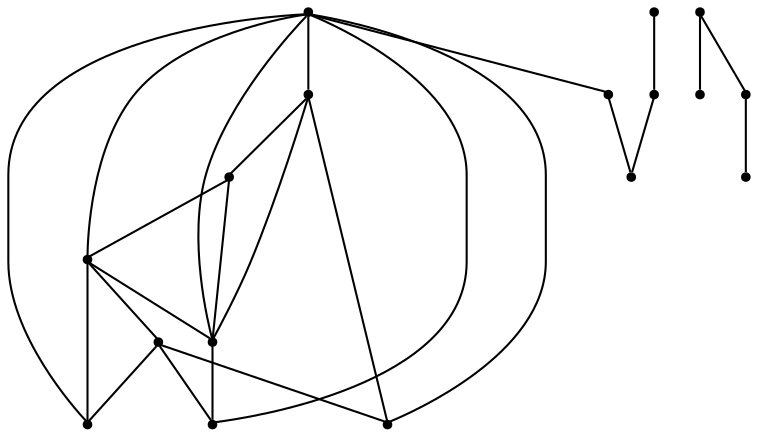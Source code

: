 graph {
  node [shape=point,comment="{\"directed\":false,\"doi\":\"10.1007/978-3-642-36763-2_34\",\"figure\":\"4 (8)\"}"]

  v0 [pos="1731.8611434021652,754.2285897253546"]
  v1 [pos="1701.6945126716869,793.7382476933202"]
  v2 [pos="1690.4396219162231,756.8987743249795"]
  v3 [pos="1688.3098986842597,698.3099331327007"]
  v4 [pos="1678.8061992364442,677.194163045225"]
  v5 [pos="1673.8827710661294,812.1652016941393"]
  v6 [pos="1650.760956973313,684.8443597212039"]
  v7 [pos="1644.0769529321367,793.6464256207137"]
  v8 [pos="1637.1512089050063,737.1913666087572"]
  v9 [pos="1622.833514837565,678.0566800762745"]
  v10 [pos="1621.1656711760809,694.5843987906833"]
  v11 [pos="1592.7232551105226,731.0476496572396"]
  v12 [pos="1604.4024871836132,684.7495171856827"]
  v13 [pos="1581.1263208849996,684.6910155881772"]
  v14 [pos="1697.1683855521137,684.6576951130762"]
  v15 [pos="1744.0084265890007,684.6576951130762"]
  v16 [pos="1674.1997466181824,835.800165029852"]

  v5 -- v13 [id="-3",pos="1673.8827710661294,812.1652016941393 1581.1107011543634,812.3287836067296 1581.1107011543634,812.3287836067296 1581.1107011543634,812.3287836067296 1581.1263208849996,684.6910155881772 1581.1263208849996,684.6910155881772 1581.1263208849996,684.6910155881772"]
  v5 -- v15 [id="-4",pos="1673.8827710661294,812.1652016941393 1745.5459361640978,812.3287836067296 1745.5459361640978,812.3287836067296 1745.5459361640978,812.3287836067296 1744.0084265890007,684.6576951130762 1744.0084265890007,684.6576951130762 1744.0084265890007,684.6576951130762"]
  v1 -- v2 [id="-5",pos="1701.6945126716869,793.7382476933202 1701.7589480370707,792.6711260941472 1701.7081282413656,792.4416106555639 1701.5726087861522,791.8295694860083 1701.1389465294696,789.870783388659 1700.2674228217177,785.9534655487321 1698.3994175611251,779.8024041031796 1696.5356114949195,773.647272981279 1693.6751966275583,765.2583982537528 1692.2450528180352,761.0620532292016 1690.4396219162231,756.8987743249795 1690.4396219162231,756.8987743249795 1690.4396219162231,756.8987743249795"]
  v13 -- v12 [id="-13",pos="1581.1263208849996,684.6910155881772 1604.4024871836132,684.7495171856827 1604.4024871836132,684.7495171856827 1604.4024871836132,684.7495171856827"]
  v12 -- v6 [id="-14",pos="1604.4024871836132,684.7495171856827 1650.760956973313,684.8443597212039 1650.760956973313,684.8443597212039 1650.760956973313,684.8443597212039"]
  v6 -- v14 [id="-15",pos="1650.760956973313,684.8443597212039 1697.1683855521137,684.6576951130762 1697.1683855521137,684.6576951130762 1697.1683855521137,684.6576951130762"]
  v14 -- v15 [id="-16",pos="1697.1683855521137,684.6576951130762 1744.0084265890007,684.6576951130762 1744.0084265890007,684.6576951130762 1744.0084265890007,684.6576951130762"]
  v13 -- v11 [id="-17",pos="1581.1263208849996,684.6910155881772 1592.7232551105226,731.0476496572396 1592.7232551105226,731.0476496572396 1592.7232551105226,731.0476496572396"]
  v13 -- v15 [id="-19",pos="1581.1263208849996,684.6910155881772 1581.540164216659,742.738271882679 1581.540164216659,742.738271882679 1581.540164216659,742.738271882679 1745.5459361640978,742.7965827141057 1745.5459361640978,742.7965827141057 1745.5459361640978,742.7965827141057 1744.0084265890007,684.6576951130762 1744.0084265890007,684.6576951130762 1744.0084265890007,684.6576951130762"]
  v11 -- v5 [id="-24",pos="1592.7232551105226,731.0476496572396 1673.8827710661294,812.1652016941393 1673.8827710661294,812.1652016941393 1673.8827710661294,812.1652016941393"]
  v11 -- v16 [id="-27",pos="1592.7232551105226,731.0476496572396 1596.0673408222647,737.7664627477143 1596.0673408222647,737.7664627477143 1596.0673408222647,737.7664627477143 1599.223735269744,744.1217710749926 1605.528380272559,756.8362030511257 1613.8301875754419,770.2259469462906 1622.1361940727115,783.6197605178036 1632.4352909239774,797.6970253610446 1642.838604145027,808.7281374576481 1653.2461165604634,819.7549255231316 1663.7578453456836,827.7396305183258 1669.0115465169429,831.7319830159229 1674.2695741309037,835.7240811587483 1669.0115465169429,831.7319830159229 1669.0115465169429,831.7319830159229 1674.1997466181824,835.800165029852 1674.1997466181824,835.800165029852 1674.1997466181824,835.800165029852"]
  v8 -- v7 [id="-30",pos="1637.1512089050063,737.1913666087572 1636.9551510640488,740.8294029092882 1636.9551510640488,740.8294029092882 1636.9551510640488,740.8294029092882 1636.642374706383,744.7426510728669 1636.0211484337526,752.5772867527207 1636.146233527156,759.9408573952688 1636.2713186205594,767.308752068937 1637.1428423283114,774.2058360600712 1638.5687869434475,779.7400871840975 1640.0031299473576,785.270014277004 1641.9921483552816,789.4373628575743 1642.9886299081222,791.5169674715112 1643.3000701584833,792.1681156872253 1643.4168602523687,792.4122962681181 1644.0769529321367,793.6464256207137"]
  v8 -- v10 [id="-31",pos="1637.1512089050063,737.1913666087572 1636.3339247914184,734.8617312541771 1636.3339247914184,734.8617312541771 1636.3339247914184,734.8617312541771 1635.3999221611223,732.6239179722033 1633.5319169005297,728.148291408256 1630.892405107582,721.0637479503322 1628.2488213685622,713.9751348160602 1624.825587205043,704.2776047878118 1623.1202052907063,699.4311289666334 1621.1656711760809,694.5843987906833 1621.1656711760809,694.5843987906833 1621.1656711760809,694.5843987906833"]
  v6 -- v0 [id="-32",pos="1650.760956973313,684.8443597212039 1731.8611434021652,754.2285897253546 1731.8611434021652,754.2285897253546 1731.8611434021652,754.2285897253546"]
  v5 -- v0 [id="-33",pos="1673.8827710661294,812.1652016941393 1731.8611434021652,754.2285897253546 1731.8611434021652,754.2285897253546 1731.8611434021652,754.2285897253546"]
  v16 -- v5 [id="-35",pos="1674.1997466181824,835.800165029852 1673.7399666448964,833.2570942274158 1673.7399666448964,833.2570942274158 1673.7399666448964,833.2570942274158 1673.531533905329,831.1027093105805 1673.1103419834924,826.7934307673663 1673.1103419834924,822.9595412925777 1673.1103419834924,819.1256518177892 1673.531533905329,815.7666427018827 1673.7399666448964,814.0830684675813 1673.8827710661294,812.1652016941393 1673.8827710661294,812.1652016941393 1673.8827710661294,812.1652016941393"]
  v4 -- v3 [id="-37",pos="1678.8061992364442,677.194163045225 1679.7651743485108,678.8276293894891 1679.7651743485108,678.8276293894891 1679.7651743485108,678.8276293894891 1680.7242448968138,680.4778831486896 1682.633860356331,683.7743209907421 1684.2142844255789,687.241430884648 1685.794581246512,690.7087951333256 1687.0370337917727,694.3427617575081 1687.6583873127179,696.1596178922135 1688.2796135853482,697.9767283816908 1687.6583873127179,696.1596178922135 1687.6583873127179,696.1596178922135 1688.3098986842597,698.3099331327007 1688.3098986842597,698.3099331327007 1688.3098986842597,698.3099331327007"]
  v2 -- v3 [id="-38",pos="1690.4396219162231,756.8987743249795 1689.9433853007602,753.6941585555335 1689.9433853007602,753.6941585555335 1689.9433853007602,753.6941585555335 1689.2595528572706,750.7103227279779 1687.891887970292,744.7426510728669 1686.8328002465921,738.1540994198815 1685.7779117172793,731.5655477668962 1685.0314731029307,724.3558617612648 1685.3400502662098,717.7383136642985 1685.6528266238759,711.1161871814404 1687.02036426254,705.0861986072474 1687.7041967060293,702.0731119809391 1688.3098986842597,698.3099331327007 1688.3098986842597,698.3099331327007 1688.3098986842597,698.3099331327007"]
  v14 -- v16 [id="-39",pos="1697.1683855521137,684.6576951130762 1697.0610197865399,812.3036024843251 1697.0610197865399,812.3036024843251 1697.0610197865399,812.3036024843251 1692.657846351098,822.9053637261921 1683.6221980170274,829.3148496198561 1679.1022106286412,832.5194653893021 1674.582223240255,835.7240811587483 1679.1022106286412,832.5194653893021 1679.1022106286412,832.5194653893021 1674.1997466181824,835.800165029852 1674.1997466181824,835.800165029852 1674.1997466181824,835.800165029852"]
  v14 -- v0 [id="-40",pos="1697.1683855521137,684.6576951130762 1731.8611434021652,754.2285897253546 1731.8611434021652,754.2285897253546 1731.8611434021652,754.2285897253546"]
  v12 -- v11 [id="-49",pos="1604.4024871836132,684.7495171856827 1592.7232551105226,731.0476496572396 1592.7232551105226,731.0476496572396 1592.7232551105226,731.0476496572396"]
  v10 -- v9 [id="-52",pos="1621.1656711760809,694.5843987906833 1621.1407155944771,693.2510035141137 1621.1460987946675,693.1054847646119 1621.1604539951759,692.7174347659405 1621.2062633884875,691.471350739072 1621.306407812199,688.9875763928032 1621.6149849754781,686.3122729033965 1621.9276340848294,683.63264538287 1622.4530423764497,680.7612343644339 1622.833514837565,678.0566800762745"]
  v6 -- v11 [id="-56",pos="1650.760956973313,684.8443597212039 1592.7232551105226,731.0476496572396 1592.7232551105226,731.0476496572396 1592.7232551105226,731.0476496572396"]
  v6 -- v5 [id="-62",pos="1650.760956973313,684.8443597212039 1673.8827710661294,812.1652016941393 1673.8827710661294,812.1652016941393 1673.8827710661294,812.1652016941393"]
  v5 -- v4 [id="-34",pos="1673.8827710661294,812.1652016941393 1678.8061992364442,677.194163045225 1678.8061992364442,677.194163045225 1678.8061992364442,677.194163045225"]
}